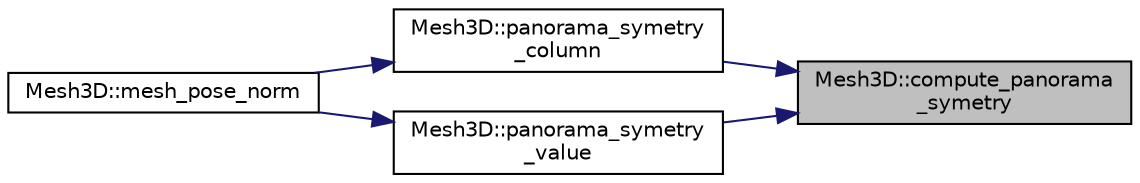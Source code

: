 digraph "Mesh3D::compute_panorama_symetry"
{
 // LATEX_PDF_SIZE
  edge [fontname="Helvetica",fontsize="10",labelfontname="Helvetica",labelfontsize="10"];
  node [fontname="Helvetica",fontsize="10",shape=record];
  rankdir="RL";
  Node1 [label="Mesh3D::compute_panorama\l_symetry",height=0.2,width=0.4,color="black", fillcolor="grey75", style="filled", fontcolor="black",tooltip="Computes symmetry values for every comlumn w of PANORAMA representation."];
  Node1 -> Node2 [dir="back",color="midnightblue",fontsize="10",style="solid",fontname="Helvetica"];
  Node2 [label="Mesh3D::panorama_symetry\l_column",height=0.2,width=0.4,color="black", fillcolor="white", style="filled",URL="$classMesh3D.html#a79aa25dabc6dcef2b9da363982a0b327",tooltip="Return w column where symmetry value of PANORAMA representation is maximun."];
  Node2 -> Node3 [dir="back",color="midnightblue",fontsize="10",style="solid",fontname="Helvetica"];
  Node3 [label="Mesh3D::mesh_pose_norm",height=0.2,width=0.4,color="black", fillcolor="white", style="filled",URL="$classMesh3D.html#a46b3dc7efd61e25fb9f157b7b3592747",tooltip="Compute the normalized pose of 3d mesh."];
  Node1 -> Node4 [dir="back",color="midnightblue",fontsize="10",style="solid",fontname="Helvetica"];
  Node4 [label="Mesh3D::panorama_symetry\l_value",height=0.2,width=0.4,color="black", fillcolor="white", style="filled",URL="$classMesh3D.html#ab153889537edefdd4a1e567def6f75c0",tooltip="Return max value of symmetry of PANORAMA representation."];
  Node4 -> Node3 [dir="back",color="midnightblue",fontsize="10",style="solid",fontname="Helvetica"];
}
